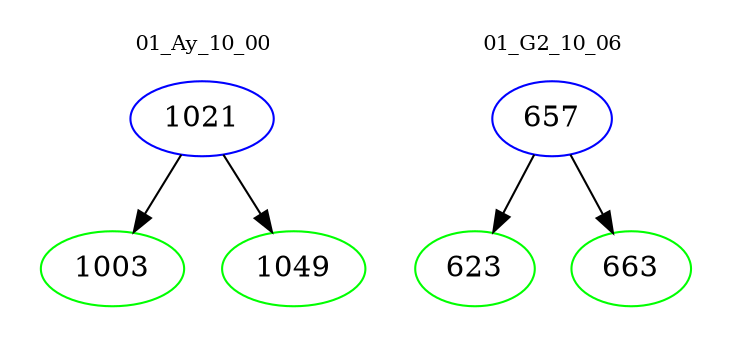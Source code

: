 digraph{
subgraph cluster_0 {
color = white
label = "01_Ay_10_00";
fontsize=10;
T0_1021 [label="1021", color="blue"]
T0_1021 -> T0_1003 [color="black"]
T0_1003 [label="1003", color="green"]
T0_1021 -> T0_1049 [color="black"]
T0_1049 [label="1049", color="green"]
}
subgraph cluster_1 {
color = white
label = "01_G2_10_06";
fontsize=10;
T1_657 [label="657", color="blue"]
T1_657 -> T1_623 [color="black"]
T1_623 [label="623", color="green"]
T1_657 -> T1_663 [color="black"]
T1_663 [label="663", color="green"]
}
}
